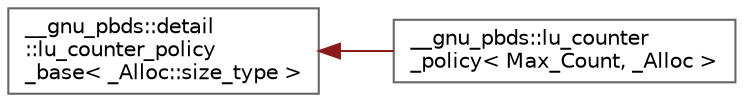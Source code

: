 digraph "Graphical Class Hierarchy"
{
 // LATEX_PDF_SIZE
  bgcolor="transparent";
  edge [fontname=Helvetica,fontsize=10,labelfontname=Helvetica,labelfontsize=10];
  node [fontname=Helvetica,fontsize=10,shape=box,height=0.2,width=0.4];
  rankdir="LR";
  Node0 [id="Node000000",label="__gnu_pbds::detail\l::lu_counter_policy\l_base\< _Alloc::size_type \>",height=0.2,width=0.4,color="grey40", fillcolor="white", style="filled",URL="$class____gnu__pbds_1_1detail_1_1lu__counter__policy__base.html",tooltip=" "];
  Node0 -> Node1 [id="edge81_Node000000_Node000001",dir="back",color="firebrick4",style="solid",tooltip=" "];
  Node1 [id="Node000001",label="__gnu_pbds::lu_counter\l_policy\< Max_Count, _Alloc \>",height=0.2,width=0.4,color="grey40", fillcolor="white", style="filled",URL="$class____gnu__pbds_1_1lu__counter__policy.html",tooltip=" "];
}
